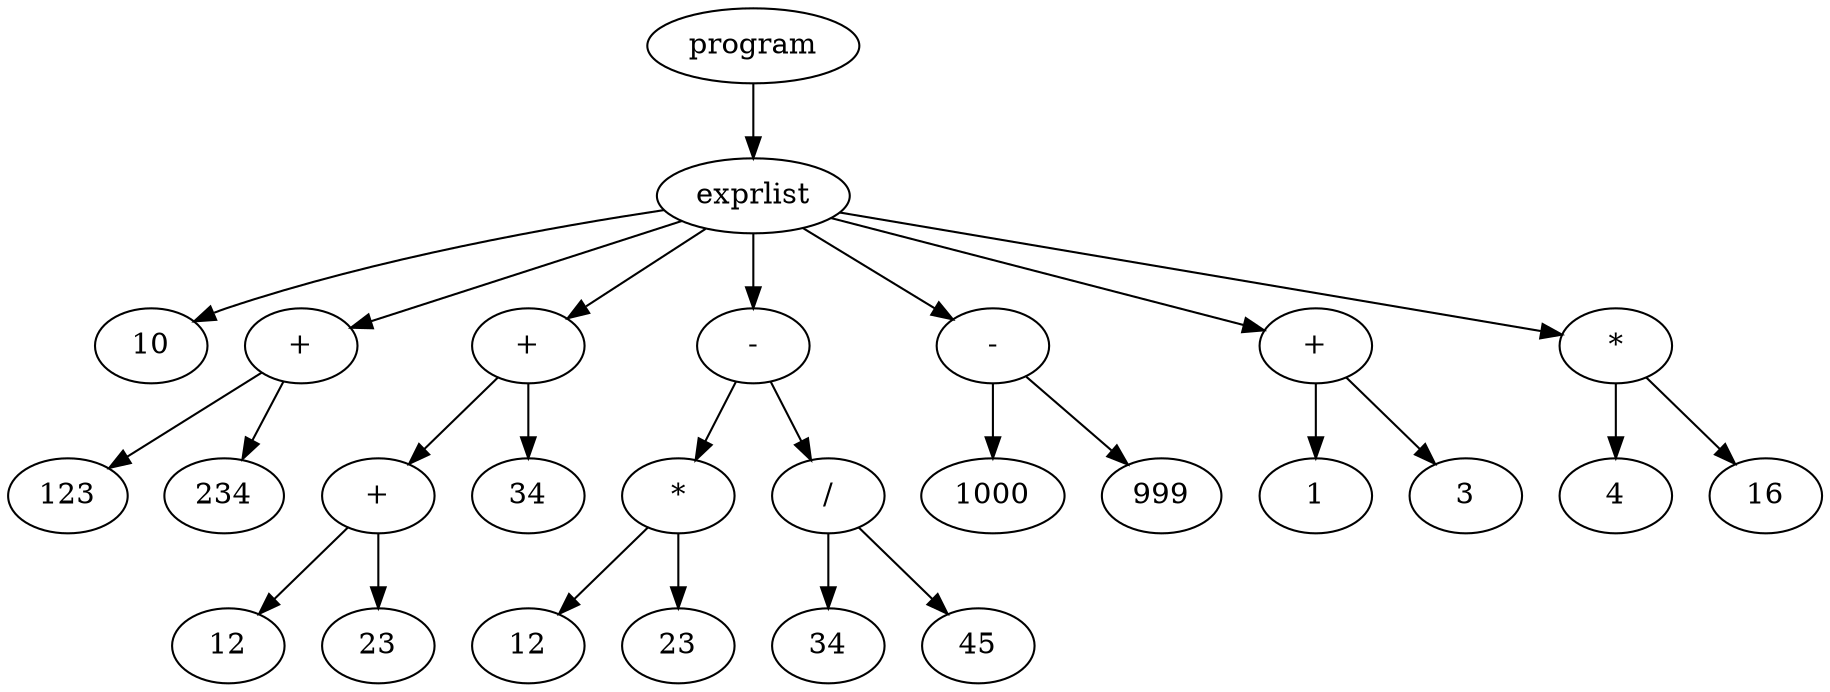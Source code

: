 digraph {
root [label="program"];
root_A [label="exprlist"];
root_A_0 [label="10"];
root_A -> root_A_0;
root_A_1 [label="+"];
root_A_1_A [label="123"];
root_A_1_B [label="234"];
root_A_1 -> root_A_1_A;
root_A_1 -> root_A_1_B;
root_A -> root_A_1;
root_A_2 [label="+"];
root_A_2_A [label="+"];
root_A_2_A_A [label="12"];
root_A_2_A_B [label="23"];
root_A_2_A -> root_A_2_A_A;
root_A_2_A -> root_A_2_A_B;
root_A_2_B [label="34"];
root_A_2 -> root_A_2_A;
root_A_2 -> root_A_2_B;
root_A -> root_A_2;
root_A_3 [label="-"];
root_A_3_A [label="*"];
root_A_3_A_A [label="12"];
root_A_3_A_B [label="23"];
root_A_3_A -> root_A_3_A_A;
root_A_3_A -> root_A_3_A_B;
root_A_3_B [label="/"];
root_A_3_B_A [label="34"];
root_A_3_B_B [label="45"];
root_A_3_B -> root_A_3_B_A;
root_A_3_B -> root_A_3_B_B;
root_A_3 -> root_A_3_A;
root_A_3 -> root_A_3_B;
root_A -> root_A_3;
root_A_4 [label="-"];
root_A_4_A [label="1000"];
root_A_4_B [label="999"];
root_A_4 -> root_A_4_A;
root_A_4 -> root_A_4_B;
root_A -> root_A_4;
root_A_5 [label="+"];
root_A_5_A [label="1"];
root_A_5_B [label="3"];
root_A_5 -> root_A_5_A;
root_A_5 -> root_A_5_B;
root_A -> root_A_5;
root_A_6 [label="*"];
root_A_6_A [label="4"];
root_A_6_B [label="16"];
root_A_6 -> root_A_6_A;
root_A_6 -> root_A_6_B;
root_A -> root_A_6;
root -> root_A;
}
